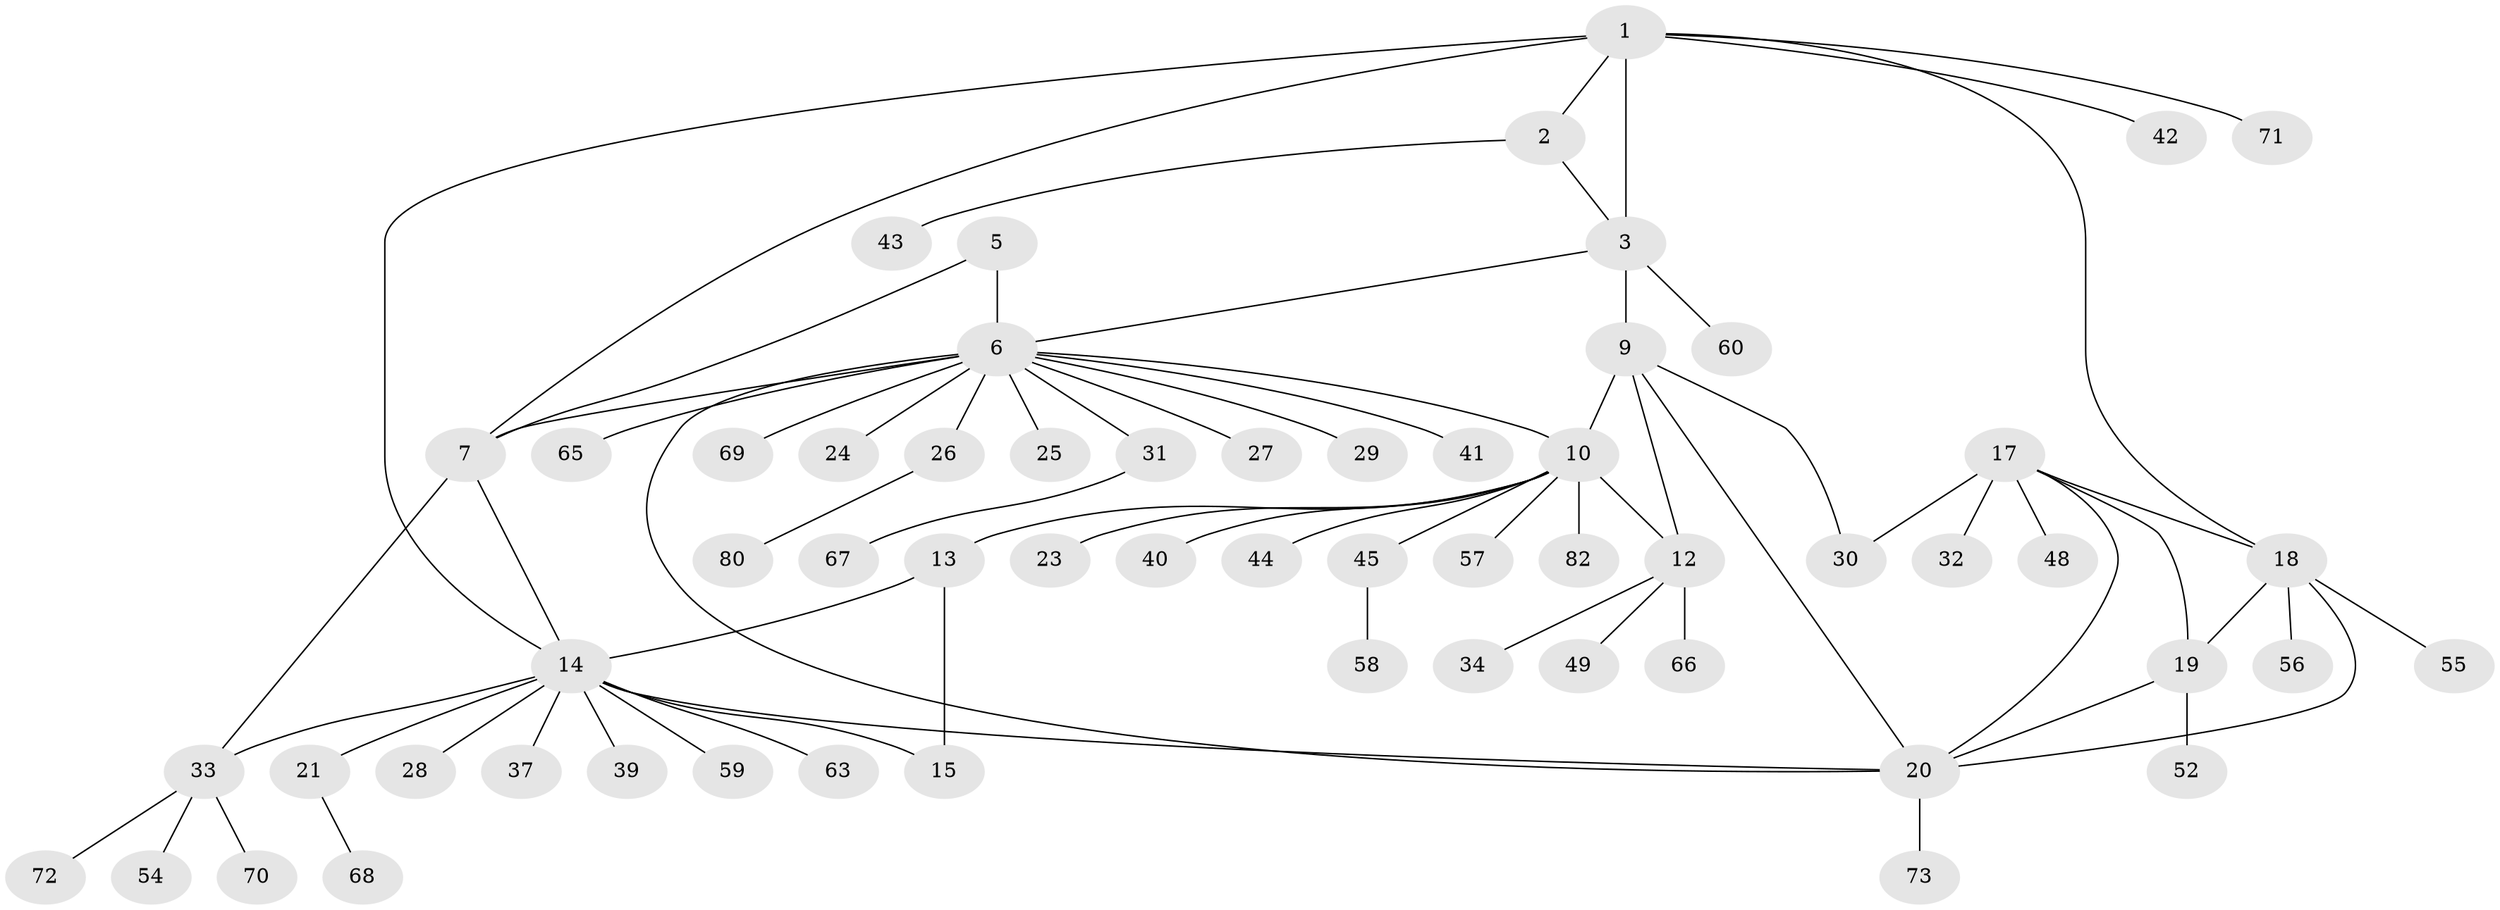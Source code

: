 // Generated by graph-tools (version 1.1) at 2025/52/02/27/25 19:52:22]
// undirected, 59 vertices, 74 edges
graph export_dot {
graph [start="1"]
  node [color=gray90,style=filled];
  1 [super="+4"];
  2 [super="+22"];
  3 [super="+62"];
  5 [super="+46"];
  6 [super="+8"];
  7 [super="+75"];
  9 [super="+64"];
  10 [super="+11"];
  12 [super="+77"];
  13 [super="+35"];
  14 [super="+16"];
  15 [super="+50"];
  17 [super="+79"];
  18;
  19 [super="+47"];
  20 [super="+76"];
  21 [super="+84"];
  23;
  24;
  25;
  26 [super="+74"];
  27;
  28 [super="+36"];
  29;
  30;
  31 [super="+53"];
  32;
  33 [super="+38"];
  34 [super="+83"];
  37;
  39;
  40;
  41;
  42;
  43 [super="+61"];
  44;
  45;
  48;
  49 [super="+51"];
  52;
  54;
  55;
  56 [super="+78"];
  57;
  58;
  59;
  60;
  63;
  65;
  66;
  67 [super="+81"];
  68;
  69;
  70;
  71;
  72;
  73;
  80;
  82;
  1 -- 2 [weight=2];
  1 -- 3 [weight=2];
  1 -- 18;
  1 -- 71;
  1 -- 42;
  1 -- 14;
  1 -- 7;
  2 -- 3;
  2 -- 43;
  3 -- 9;
  3 -- 60;
  3 -- 6;
  5 -- 6 [weight=2];
  5 -- 7;
  6 -- 7 [weight=2];
  6 -- 10;
  6 -- 20;
  6 -- 24;
  6 -- 25;
  6 -- 26;
  6 -- 27;
  6 -- 29;
  6 -- 41;
  6 -- 69;
  6 -- 65;
  6 -- 31;
  7 -- 33;
  7 -- 14;
  9 -- 10 [weight=2];
  9 -- 12;
  9 -- 20;
  9 -- 30;
  10 -- 12 [weight=2];
  10 -- 13;
  10 -- 40;
  10 -- 44;
  10 -- 57;
  10 -- 82;
  10 -- 23;
  10 -- 45;
  12 -- 34;
  12 -- 49;
  12 -- 66;
  13 -- 14 [weight=2];
  13 -- 15;
  14 -- 15 [weight=2];
  14 -- 20;
  14 -- 21;
  14 -- 28;
  14 -- 39;
  14 -- 63;
  14 -- 33;
  14 -- 37;
  14 -- 59;
  17 -- 18;
  17 -- 19;
  17 -- 20;
  17 -- 30;
  17 -- 32;
  17 -- 48;
  18 -- 19;
  18 -- 20;
  18 -- 55;
  18 -- 56;
  19 -- 20;
  19 -- 52;
  20 -- 73;
  21 -- 68;
  26 -- 80;
  31 -- 67;
  33 -- 54;
  33 -- 70;
  33 -- 72;
  45 -- 58;
}
